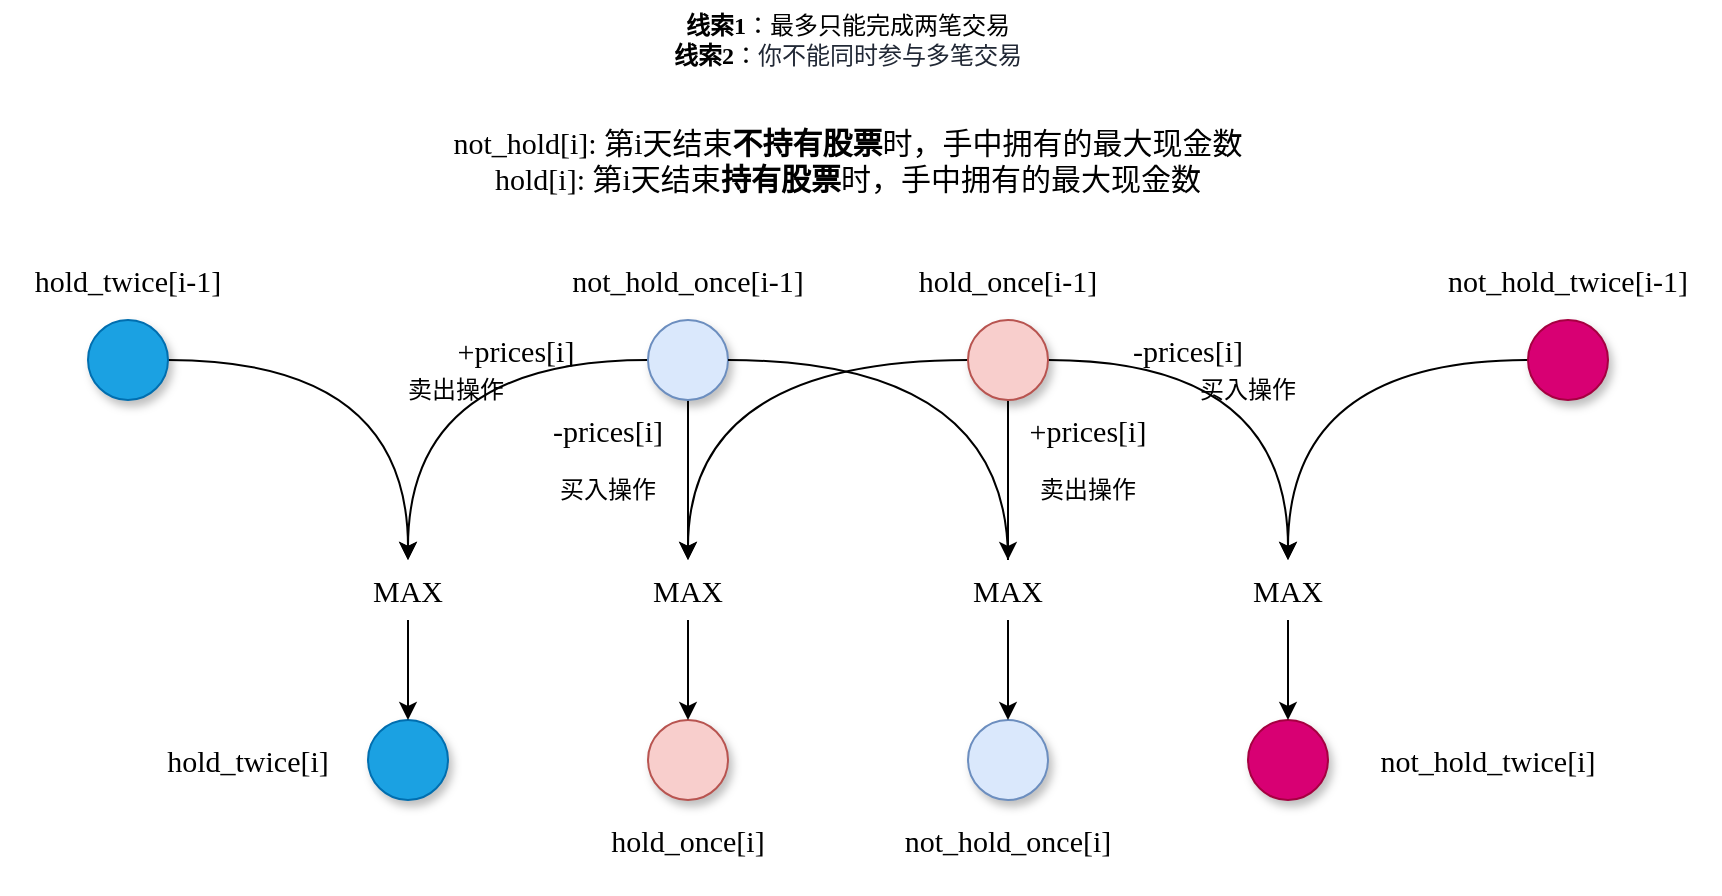 <mxfile version="16.1.2" type="github">
  <diagram id="XsuqSf5ixS1CFncZ4B3i" name="第 1 页">
    <mxGraphModel dx="1422" dy="794" grid="1" gridSize="10" guides="1" tooltips="1" connect="1" arrows="1" fold="1" page="1" pageScale="1" pageWidth="827" pageHeight="1169" background="#ffffff" math="0" shadow="0">
      <root>
        <mxCell id="0" />
        <mxCell id="1" parent="0" />
        <mxCell id="1W_t99G61_w7l2rFibX5-1" style="edgeStyle=orthogonalEdgeStyle;rounded=0;orthogonalLoop=1;jettySize=auto;html=1;exitX=0.5;exitY=1;exitDx=0;exitDy=0;entryX=0.5;entryY=0;entryDx=0;entryDy=0;curved=1;" edge="1" parent="1" source="1W_t99G61_w7l2rFibX5-2" target="1W_t99G61_w7l2rFibX5-19">
          <mxGeometry relative="1" as="geometry">
            <mxPoint x="470" y="270" as="sourcePoint" />
          </mxGeometry>
        </mxCell>
        <mxCell id="1W_t99G61_w7l2rFibX5-57" style="edgeStyle=orthogonalEdgeStyle;curved=1;rounded=0;orthogonalLoop=1;jettySize=auto;html=1;exitX=0;exitY=0.5;exitDx=0;exitDy=0;entryX=0.5;entryY=0;entryDx=0;entryDy=0;fontFamily=Comic Sans MS;" edge="1" parent="1" source="1W_t99G61_w7l2rFibX5-2" target="1W_t99G61_w7l2rFibX5-38">
          <mxGeometry relative="1" as="geometry" />
        </mxCell>
        <mxCell id="1W_t99G61_w7l2rFibX5-2" value="" style="ellipse;whiteSpace=wrap;html=1;aspect=fixed;shadow=1;fillColor=#dae8fc;strokeColor=#6c8ebf;" vertex="1" parent="1">
          <mxGeometry x="480" y="200" width="40" height="40" as="geometry" />
        </mxCell>
        <mxCell id="1W_t99G61_w7l2rFibX5-3" value="" style="ellipse;whiteSpace=wrap;html=1;aspect=fixed;shadow=1;fillColor=#dae8fc;strokeColor=#6c8ebf;" vertex="1" parent="1">
          <mxGeometry x="640" y="400" width="40" height="40" as="geometry" />
        </mxCell>
        <mxCell id="1W_t99G61_w7l2rFibX5-4" value="&lt;font style=&quot;font-size: 15px&quot;&gt;not_hold_once[i-1]&lt;/font&gt;" style="text;html=1;strokeColor=none;fillColor=none;align=center;verticalAlign=middle;whiteSpace=wrap;rounded=0;shadow=1;fontFamily=Comic Sans MS;" vertex="1" parent="1">
          <mxGeometry x="420" y="160" width="160" height="40" as="geometry" />
        </mxCell>
        <mxCell id="1W_t99G61_w7l2rFibX5-5" value="&lt;font style=&quot;font-size: 15px&quot;&gt;not_hold[i]: 第i天结束&lt;b&gt;不持有股票&lt;/b&gt;时，&lt;span&gt;手中拥有的最大现金数&lt;br&gt;&lt;/span&gt;hold[i]: 第i天结束&lt;b&gt;持有股票&lt;/b&gt;时，手中拥有的最大现金数&lt;/font&gt;&lt;span&gt;&lt;br&gt;&lt;/span&gt;&lt;div class=&quot;okr-block-clipboard&quot;&gt;&lt;/div&gt;" style="text;html=1;strokeColor=none;fillColor=none;align=center;verticalAlign=middle;whiteSpace=wrap;rounded=0;shadow=1;fontFamily=Comic Sans MS;" vertex="1" parent="1">
          <mxGeometry x="360" y="80" width="440" height="80" as="geometry" />
        </mxCell>
        <mxCell id="1W_t99G61_w7l2rFibX5-6" style="edgeStyle=orthogonalEdgeStyle;curved=1;rounded=0;orthogonalLoop=1;jettySize=auto;html=1;exitX=0.5;exitY=1;exitDx=0;exitDy=0;fontFamily=Comic Sans MS;" edge="1" parent="1" source="1W_t99G61_w7l2rFibX5-8" target="1W_t99G61_w7l2rFibX5-12">
          <mxGeometry relative="1" as="geometry" />
        </mxCell>
        <mxCell id="1W_t99G61_w7l2rFibX5-7" style="edgeStyle=orthogonalEdgeStyle;curved=1;rounded=0;orthogonalLoop=1;jettySize=auto;html=1;exitX=0;exitY=0.5;exitDx=0;exitDy=0;entryX=0.5;entryY=0;entryDx=0;entryDy=0;" edge="1" parent="1" source="1W_t99G61_w7l2rFibX5-8" target="1W_t99G61_w7l2rFibX5-19">
          <mxGeometry relative="1" as="geometry" />
        </mxCell>
        <mxCell id="1W_t99G61_w7l2rFibX5-51" style="edgeStyle=orthogonalEdgeStyle;curved=1;rounded=0;orthogonalLoop=1;jettySize=auto;html=1;exitX=1;exitY=0.5;exitDx=0;exitDy=0;fontFamily=Comic Sans MS;entryX=0.5;entryY=0;entryDx=0;entryDy=0;" edge="1" parent="1" source="1W_t99G61_w7l2rFibX5-8" target="1W_t99G61_w7l2rFibX5-31">
          <mxGeometry relative="1" as="geometry">
            <mxPoint x="800" y="300" as="targetPoint" />
          </mxGeometry>
        </mxCell>
        <mxCell id="1W_t99G61_w7l2rFibX5-8" value="" style="ellipse;whiteSpace=wrap;html=1;aspect=fixed;shadow=1;fillColor=#f8cecc;strokeColor=#b85450;" vertex="1" parent="1">
          <mxGeometry x="640" y="200" width="40" height="40" as="geometry" />
        </mxCell>
        <mxCell id="1W_t99G61_w7l2rFibX5-9" value="&lt;font style=&quot;font-size: 15px&quot;&gt;&lt;span&gt;+prices[i]&lt;/span&gt;&lt;/font&gt;&lt;div class=&quot;okr-block-clipboard&quot;&gt;&lt;/div&gt;" style="text;html=1;strokeColor=none;fillColor=none;align=center;verticalAlign=middle;whiteSpace=wrap;rounded=0;shadow=1;fontFamily=Comic Sans MS;" vertex="1" parent="1">
          <mxGeometry x="660" y="240" width="80" height="30" as="geometry" />
        </mxCell>
        <mxCell id="1W_t99G61_w7l2rFibX5-10" value="&lt;font style=&quot;font-size: 15px&quot;&gt;not_hold_once[i]&lt;/font&gt;" style="text;html=1;strokeColor=none;fillColor=none;align=center;verticalAlign=middle;whiteSpace=wrap;rounded=0;shadow=1;fontFamily=Comic Sans MS;" vertex="1" parent="1">
          <mxGeometry x="600" y="440" width="120" height="40" as="geometry" />
        </mxCell>
        <mxCell id="1W_t99G61_w7l2rFibX5-11" style="edgeStyle=orthogonalEdgeStyle;curved=1;rounded=0;orthogonalLoop=1;jettySize=auto;html=1;exitX=0.5;exitY=1;exitDx=0;exitDy=0;entryX=0.5;entryY=0;entryDx=0;entryDy=0;fontFamily=Comic Sans MS;fontSize=15;" edge="1" parent="1" source="1W_t99G61_w7l2rFibX5-12" target="1W_t99G61_w7l2rFibX5-3">
          <mxGeometry relative="1" as="geometry" />
        </mxCell>
        <mxCell id="1W_t99G61_w7l2rFibX5-12" value="MAX" style="text;html=1;strokeColor=none;fillColor=none;align=center;verticalAlign=middle;whiteSpace=wrap;rounded=0;shadow=1;fontFamily=Comic Sans MS;fontSize=15;" vertex="1" parent="1">
          <mxGeometry x="630" y="320" width="60" height="30" as="geometry" />
        </mxCell>
        <mxCell id="1W_t99G61_w7l2rFibX5-13" value="" style="rounded=0;orthogonalLoop=1;jettySize=auto;html=1;exitX=1;exitY=0.5;exitDx=0;exitDy=0;entryX=0.5;entryY=0;entryDx=0;entryDy=0;edgeStyle=orthogonalEdgeStyle;curved=1;endArrow=none;" edge="1" parent="1" source="1W_t99G61_w7l2rFibX5-2" target="1W_t99G61_w7l2rFibX5-12">
          <mxGeometry relative="1" as="geometry">
            <mxPoint x="520" y="220" as="sourcePoint" />
            <mxPoint x="580" y="360" as="targetPoint" />
          </mxGeometry>
        </mxCell>
        <mxCell id="1W_t99G61_w7l2rFibX5-14" value="&lt;font style=&quot;font-size: 15px&quot;&gt;hold_once[i-1]&lt;/font&gt;" style="text;html=1;strokeColor=none;fillColor=none;align=center;verticalAlign=middle;whiteSpace=wrap;rounded=0;shadow=1;fontFamily=Comic Sans MS;" vertex="1" parent="1">
          <mxGeometry x="590" y="160" width="140" height="40" as="geometry" />
        </mxCell>
        <mxCell id="1W_t99G61_w7l2rFibX5-15" value="&lt;font style=&quot;font-size: 15px&quot;&gt;&lt;span&gt;-prices[i]&lt;/span&gt;&lt;/font&gt;&lt;div class=&quot;okr-block-clipboard&quot;&gt;&lt;/div&gt;" style="text;html=1;strokeColor=none;fillColor=none;align=center;verticalAlign=middle;whiteSpace=wrap;rounded=0;shadow=1;fontFamily=Comic Sans MS;" vertex="1" parent="1">
          <mxGeometry x="420" y="240" width="80" height="30" as="geometry" />
        </mxCell>
        <mxCell id="1W_t99G61_w7l2rFibX5-16" value="&lt;font style=&quot;font-size: 15px&quot;&gt;hold_once[i]&lt;/font&gt;" style="text;html=1;strokeColor=none;fillColor=none;align=center;verticalAlign=middle;whiteSpace=wrap;rounded=0;shadow=1;fontFamily=Comic Sans MS;" vertex="1" parent="1">
          <mxGeometry x="460" y="440" width="80" height="40" as="geometry" />
        </mxCell>
        <mxCell id="1W_t99G61_w7l2rFibX5-17" value="" style="ellipse;whiteSpace=wrap;html=1;aspect=fixed;shadow=1;fillColor=#f8cecc;strokeColor=#b85450;" vertex="1" parent="1">
          <mxGeometry x="480" y="400" width="40" height="40" as="geometry" />
        </mxCell>
        <mxCell id="1W_t99G61_w7l2rFibX5-18" style="edgeStyle=orthogonalEdgeStyle;curved=1;rounded=0;orthogonalLoop=1;jettySize=auto;html=1;exitX=0.5;exitY=1;exitDx=0;exitDy=0;entryX=0.5;entryY=0;entryDx=0;entryDy=0;fontFamily=Comic Sans MS;fontSize=15;" edge="1" parent="1" source="1W_t99G61_w7l2rFibX5-19" target="1W_t99G61_w7l2rFibX5-17">
          <mxGeometry relative="1" as="geometry" />
        </mxCell>
        <mxCell id="1W_t99G61_w7l2rFibX5-19" value="MAX" style="text;html=1;strokeColor=none;fillColor=none;align=center;verticalAlign=middle;whiteSpace=wrap;rounded=0;shadow=1;fontFamily=Comic Sans MS;fontSize=15;" vertex="1" parent="1">
          <mxGeometry x="470" y="320" width="60" height="30" as="geometry" />
        </mxCell>
        <mxCell id="1W_t99G61_w7l2rFibX5-20" value="&lt;font style=&quot;font-size: 12px&quot; face=&quot;Comic Sans MS&quot;&gt;&lt;font style=&quot;font-size: 12px&quot;&gt;&lt;b&gt;线索1&lt;/b&gt;：&lt;span&gt;最多只能完成两笔交易&lt;/span&gt;&lt;br&gt;&lt;b&gt;线索2&lt;/b&gt;：&lt;/font&gt;&lt;span style=&quot;color: rgb(33 , 40 , 53) ; background-color: rgb(255 , 255 , 255)&quot;&gt;你不能同时参与多笔交易&lt;/span&gt;&lt;/font&gt;" style="text;html=1;strokeColor=none;fillColor=none;align=center;verticalAlign=middle;whiteSpace=wrap;rounded=0;" vertex="1" parent="1">
          <mxGeometry x="440" y="40" width="280" height="40" as="geometry" />
        </mxCell>
        <mxCell id="1W_t99G61_w7l2rFibX5-23" value="" style="ellipse;whiteSpace=wrap;html=1;aspect=fixed;shadow=1;fillColor=#d80073;strokeColor=#A50040;fontColor=#ffffff;" vertex="1" parent="1">
          <mxGeometry x="780" y="400" width="40" height="40" as="geometry" />
        </mxCell>
        <mxCell id="1W_t99G61_w7l2rFibX5-28" value="&lt;font style=&quot;font-size: 15px&quot;&gt;&lt;span&gt;+prices[i]&lt;/span&gt;&lt;/font&gt;&lt;div class=&quot;okr-block-clipboard&quot;&gt;&lt;/div&gt;" style="text;html=1;strokeColor=none;fillColor=none;align=center;verticalAlign=middle;whiteSpace=wrap;rounded=0;shadow=1;fontFamily=Comic Sans MS;" vertex="1" parent="1">
          <mxGeometry x="374" y="200" width="80" height="30" as="geometry" />
        </mxCell>
        <mxCell id="1W_t99G61_w7l2rFibX5-29" value="&lt;span style=&quot;font-size: 15px&quot;&gt;hold_twice[i]&lt;/span&gt;" style="text;html=1;strokeColor=none;fillColor=none;align=center;verticalAlign=middle;whiteSpace=wrap;rounded=0;shadow=1;fontFamily=Comic Sans MS;" vertex="1" parent="1">
          <mxGeometry x="220" y="400" width="120" height="40" as="geometry" />
        </mxCell>
        <mxCell id="1W_t99G61_w7l2rFibX5-30" style="edgeStyle=orthogonalEdgeStyle;curved=1;rounded=0;orthogonalLoop=1;jettySize=auto;html=1;exitX=0.5;exitY=1;exitDx=0;exitDy=0;entryX=0.5;entryY=0;entryDx=0;entryDy=0;fontFamily=Comic Sans MS;fontSize=15;" edge="1" parent="1" source="1W_t99G61_w7l2rFibX5-31" target="1W_t99G61_w7l2rFibX5-23">
          <mxGeometry relative="1" as="geometry" />
        </mxCell>
        <mxCell id="1W_t99G61_w7l2rFibX5-31" value="MAX" style="text;html=1;strokeColor=none;fillColor=none;align=center;verticalAlign=middle;whiteSpace=wrap;rounded=0;shadow=1;fontFamily=Comic Sans MS;fontSize=15;" vertex="1" parent="1">
          <mxGeometry x="770" y="320" width="60" height="30" as="geometry" />
        </mxCell>
        <mxCell id="1W_t99G61_w7l2rFibX5-34" value="&lt;font style=&quot;font-size: 15px&quot;&gt;&lt;span&gt;-prices[i]&lt;/span&gt;&lt;/font&gt;&lt;div class=&quot;okr-block-clipboard&quot;&gt;&lt;/div&gt;" style="text;html=1;strokeColor=none;fillColor=none;align=center;verticalAlign=middle;whiteSpace=wrap;rounded=0;shadow=1;fontFamily=Comic Sans MS;" vertex="1" parent="1">
          <mxGeometry x="710" y="200" width="80" height="30" as="geometry" />
        </mxCell>
        <mxCell id="1W_t99G61_w7l2rFibX5-35" value="&lt;font style=&quot;font-size: 15px&quot;&gt;not_hold_twice[i]&lt;/font&gt;" style="text;html=1;strokeColor=none;fillColor=none;align=center;verticalAlign=middle;whiteSpace=wrap;rounded=0;shadow=1;fontFamily=Comic Sans MS;" vertex="1" parent="1">
          <mxGeometry x="840" y="400" width="120" height="40" as="geometry" />
        </mxCell>
        <mxCell id="1W_t99G61_w7l2rFibX5-36" value="" style="ellipse;whiteSpace=wrap;html=1;aspect=fixed;shadow=1;fillColor=#1ba1e2;strokeColor=#006EAF;fontColor=#ffffff;" vertex="1" parent="1">
          <mxGeometry x="340" y="400" width="40" height="40" as="geometry" />
        </mxCell>
        <mxCell id="1W_t99G61_w7l2rFibX5-37" style="edgeStyle=orthogonalEdgeStyle;curved=1;rounded=0;orthogonalLoop=1;jettySize=auto;html=1;exitX=0.5;exitY=1;exitDx=0;exitDy=0;entryX=0.5;entryY=0;entryDx=0;entryDy=0;fontFamily=Comic Sans MS;fontSize=15;" edge="1" parent="1" source="1W_t99G61_w7l2rFibX5-38" target="1W_t99G61_w7l2rFibX5-36">
          <mxGeometry relative="1" as="geometry" />
        </mxCell>
        <mxCell id="1W_t99G61_w7l2rFibX5-38" value="MAX" style="text;html=1;strokeColor=none;fillColor=none;align=center;verticalAlign=middle;whiteSpace=wrap;rounded=0;shadow=1;fontFamily=Comic Sans MS;fontSize=15;" vertex="1" parent="1">
          <mxGeometry x="330" y="320" width="60" height="30" as="geometry" />
        </mxCell>
        <mxCell id="1W_t99G61_w7l2rFibX5-39" value="&lt;font face=&quot;Comic Sans MS&quot;&gt;买入操作&lt;/font&gt;" style="text;html=1;strokeColor=none;fillColor=none;align=center;verticalAlign=middle;whiteSpace=wrap;rounded=0;" vertex="1" parent="1">
          <mxGeometry x="430" y="270" width="60" height="30" as="geometry" />
        </mxCell>
        <mxCell id="1W_t99G61_w7l2rFibX5-40" value="&lt;font face=&quot;Comic Sans MS&quot;&gt;卖出操作&lt;/font&gt;" style="text;html=1;strokeColor=none;fillColor=none;align=center;verticalAlign=middle;whiteSpace=wrap;rounded=0;" vertex="1" parent="1">
          <mxGeometry x="670" y="270" width="60" height="30" as="geometry" />
        </mxCell>
        <mxCell id="1W_t99G61_w7l2rFibX5-43" style="edgeStyle=orthogonalEdgeStyle;rounded=0;orthogonalLoop=1;jettySize=auto;html=1;exitX=0;exitY=0.5;exitDx=0;exitDy=0;curved=1;" edge="1" parent="1" source="1W_t99G61_w7l2rFibX5-41" target="1W_t99G61_w7l2rFibX5-31">
          <mxGeometry relative="1" as="geometry" />
        </mxCell>
        <mxCell id="1W_t99G61_w7l2rFibX5-41" value="" style="ellipse;whiteSpace=wrap;html=1;aspect=fixed;shadow=1;fillColor=#d80073;strokeColor=#A50040;fontColor=#ffffff;" vertex="1" parent="1">
          <mxGeometry x="920" y="200" width="40" height="40" as="geometry" />
        </mxCell>
        <mxCell id="1W_t99G61_w7l2rFibX5-42" value="&lt;span style=&quot;font-size: 15px&quot;&gt;hold_twice[i-1]&lt;/span&gt;" style="text;html=1;strokeColor=none;fillColor=none;align=center;verticalAlign=middle;whiteSpace=wrap;rounded=0;shadow=1;fontFamily=Comic Sans MS;" vertex="1" parent="1">
          <mxGeometry x="160" y="160" width="120" height="40" as="geometry" />
        </mxCell>
        <mxCell id="1W_t99G61_w7l2rFibX5-44" value="&lt;font style=&quot;font-size: 15px&quot;&gt;not_hold_twice[i-1]&lt;/font&gt;" style="text;html=1;strokeColor=none;fillColor=none;align=center;verticalAlign=middle;whiteSpace=wrap;rounded=0;shadow=1;fontFamily=Comic Sans MS;" vertex="1" parent="1">
          <mxGeometry x="870" y="160" width="140" height="40" as="geometry" />
        </mxCell>
        <mxCell id="1W_t99G61_w7l2rFibX5-46" style="edgeStyle=orthogonalEdgeStyle;curved=1;rounded=0;orthogonalLoop=1;jettySize=auto;html=1;exitX=1;exitY=0.5;exitDx=0;exitDy=0;entryX=0.5;entryY=0;entryDx=0;entryDy=0;" edge="1" parent="1" source="1W_t99G61_w7l2rFibX5-45" target="1W_t99G61_w7l2rFibX5-38">
          <mxGeometry relative="1" as="geometry" />
        </mxCell>
        <mxCell id="1W_t99G61_w7l2rFibX5-45" value="" style="ellipse;whiteSpace=wrap;html=1;aspect=fixed;shadow=1;fillColor=#1ba1e2;strokeColor=#006EAF;fontColor=#ffffff;" vertex="1" parent="1">
          <mxGeometry x="200" y="200" width="40" height="40" as="geometry" />
        </mxCell>
        <mxCell id="1W_t99G61_w7l2rFibX5-47" value="&lt;font face=&quot;Comic Sans MS&quot;&gt;卖出操作&lt;/font&gt;" style="text;html=1;strokeColor=none;fillColor=none;align=center;verticalAlign=middle;whiteSpace=wrap;rounded=0;" vertex="1" parent="1">
          <mxGeometry x="354" y="220" width="60" height="30" as="geometry" />
        </mxCell>
        <mxCell id="1W_t99G61_w7l2rFibX5-48" value="&lt;font face=&quot;Comic Sans MS&quot;&gt;买入操作&lt;/font&gt;" style="text;html=1;strokeColor=none;fillColor=none;align=center;verticalAlign=middle;whiteSpace=wrap;rounded=0;" vertex="1" parent="1">
          <mxGeometry x="750" y="220" width="60" height="30" as="geometry" />
        </mxCell>
      </root>
    </mxGraphModel>
  </diagram>
</mxfile>
